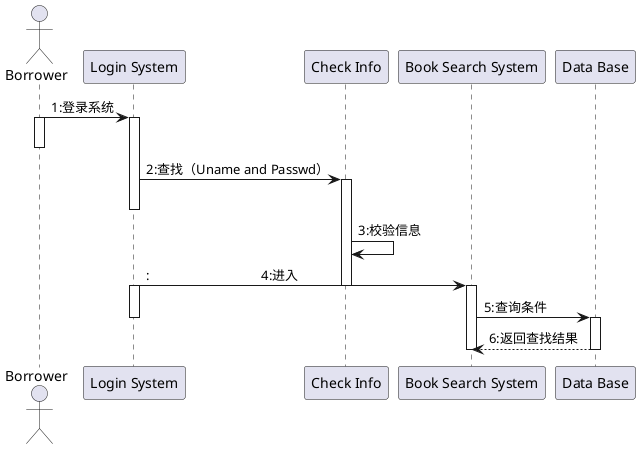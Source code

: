 @startuml
actor Borrower
participant "Login System" as A
participant "Check Info" as B
participant "Book Search System" as C
participant "Data Base" as D

Borrower->A:1:登录系统
activate Borrower
activate A
deactivate Borrower

A->B:2:查找（Uname and Passwd）
activate B
deactivate A
B->B:3:校验信息


A->C::                                 4:进入
deactivate B
activate A
activate C


C->D:5:查询条件
deactivate A
activate D
D-->C:6:返回查找结果
deactivate D
deactivate C
@enduml
